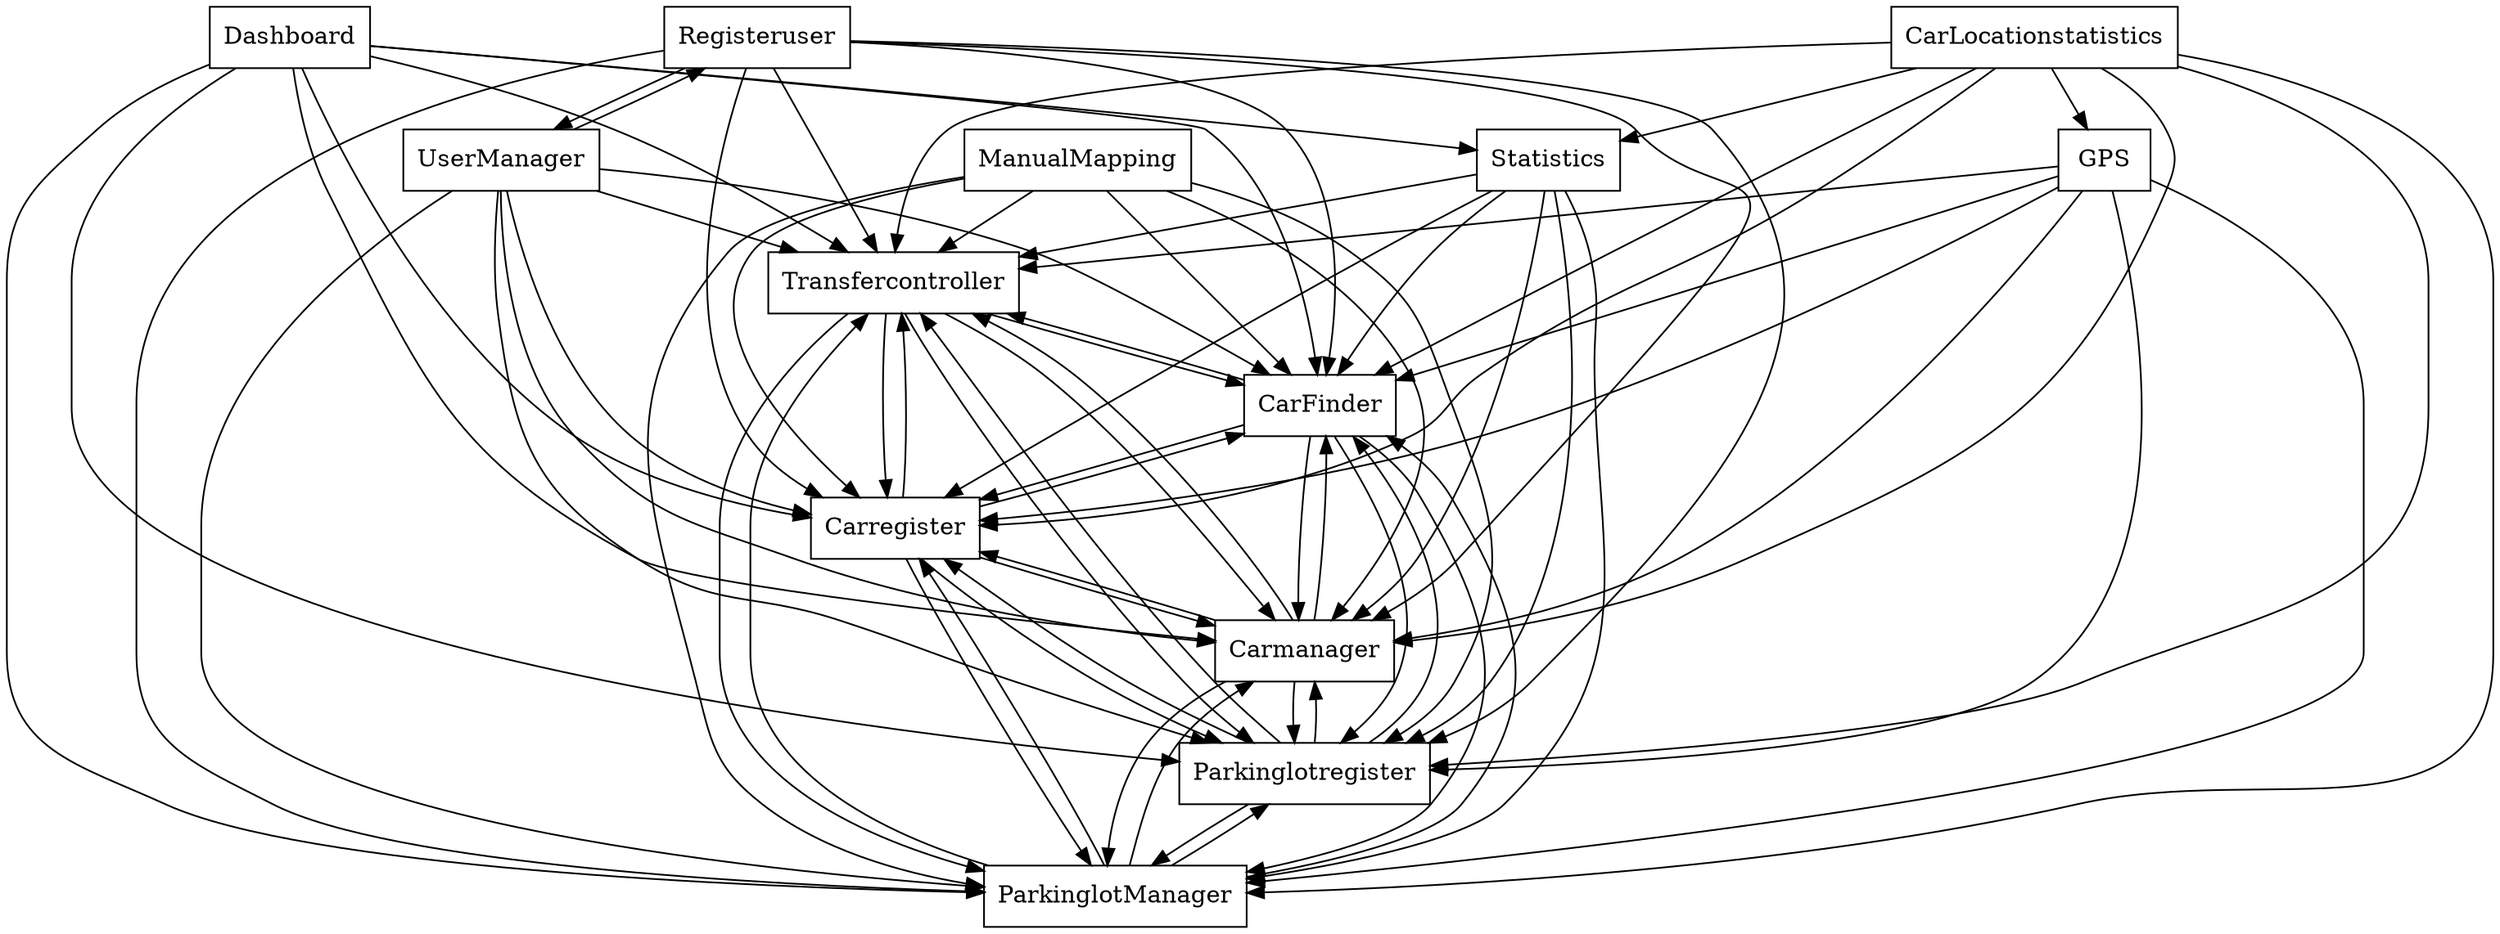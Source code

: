 digraph{
graph [rankdir=TB];
node [shape=box];
edge [arrowhead=normal];
0[label="Transfercontroller",]
1[label="Registeruser",]
2[label="CarLocationstatistics",]
3[label="Statistics",]
4[label="Dashboard",]
5[label="CarFinder",]
6[label="ParkinglotManager",]
7[label="GPS",]
8[label="ManualMapping",]
9[label="Parkinglotregister",]
10[label="Carmanager",]
11[label="UserManager",]
12[label="Carregister",]
0->5[label="",]
0->6[label="",]
0->9[label="",]
0->10[label="",]
0->12[label="",]
1->0[label="",]
1->5[label="",]
1->6[label="",]
1->9[label="",]
1->10[label="",]
1->11[label="",]
1->12[label="",]
2->0[label="",]
2->3[label="",]
2->5[label="",]
2->6[label="",]
2->7[label="",]
2->9[label="",]
2->10[label="",]
2->12[label="",]
3->0[label="",]
3->5[label="",]
3->6[label="",]
3->9[label="",]
3->10[label="",]
3->12[label="",]
4->0[label="",]
4->3[label="",]
4->5[label="",]
4->6[label="",]
4->9[label="",]
4->10[label="",]
4->12[label="",]
5->0[label="",]
5->6[label="",]
5->9[label="",]
5->10[label="",]
5->12[label="",]
6->0[label="",]
6->5[label="",]
6->9[label="",]
6->10[label="",]
6->12[label="",]
7->0[label="",]
7->5[label="",]
7->6[label="",]
7->9[label="",]
7->10[label="",]
7->12[label="",]
8->0[label="",]
8->5[label="",]
8->6[label="",]
8->9[label="",]
8->10[label="",]
8->12[label="",]
9->0[label="",]
9->5[label="",]
9->6[label="",]
9->10[label="",]
9->12[label="",]
10->0[label="",]
10->5[label="",]
10->6[label="",]
10->9[label="",]
10->12[label="",]
11->0[label="",]
11->1[label="",]
11->5[label="",]
11->6[label="",]
11->9[label="",]
11->10[label="",]
11->12[label="",]
12->0[label="",]
12->5[label="",]
12->6[label="",]
12->9[label="",]
12->10[label="",]
}
